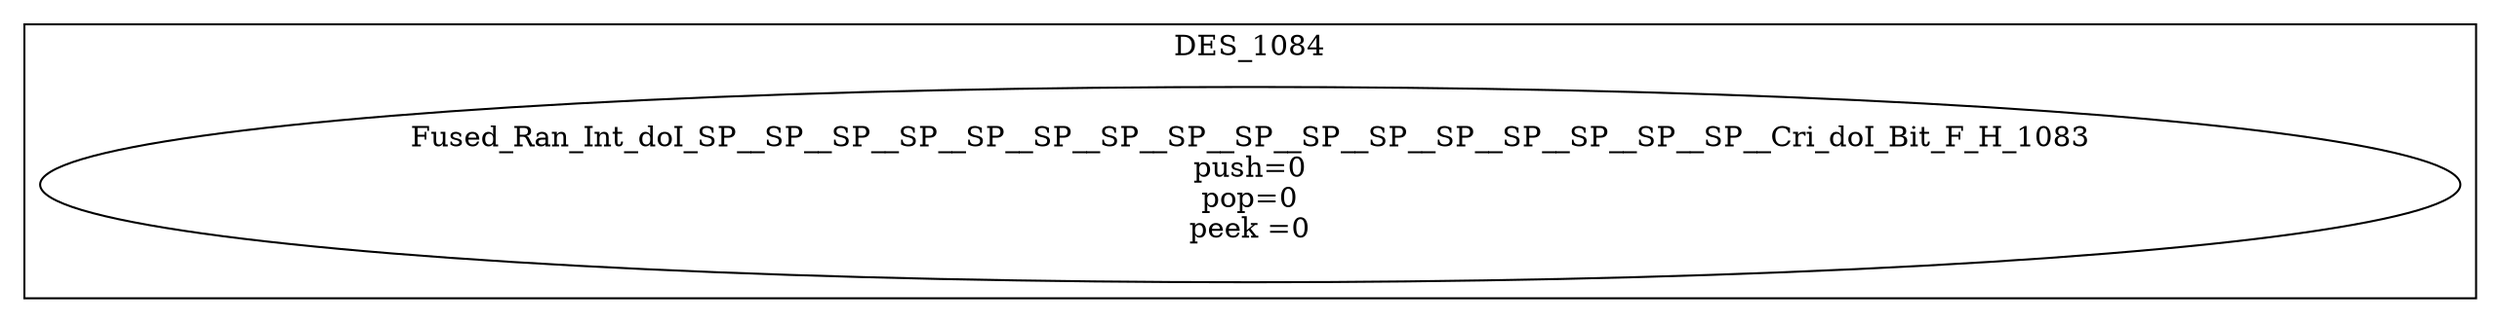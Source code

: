 digraph streamit {
subgraph cluster_node1 {
 label="DES_1084";
node2 [ label="Fused_Ran_Int_doI_SP__SP__SP__SP__SP__SP__SP__SP__SP__SP__SP__SP__SP__SP__SP__SP__Cri_doI_Bit_F_H_1083\npush=0\npop=0\npeek =0" ]
}
}

